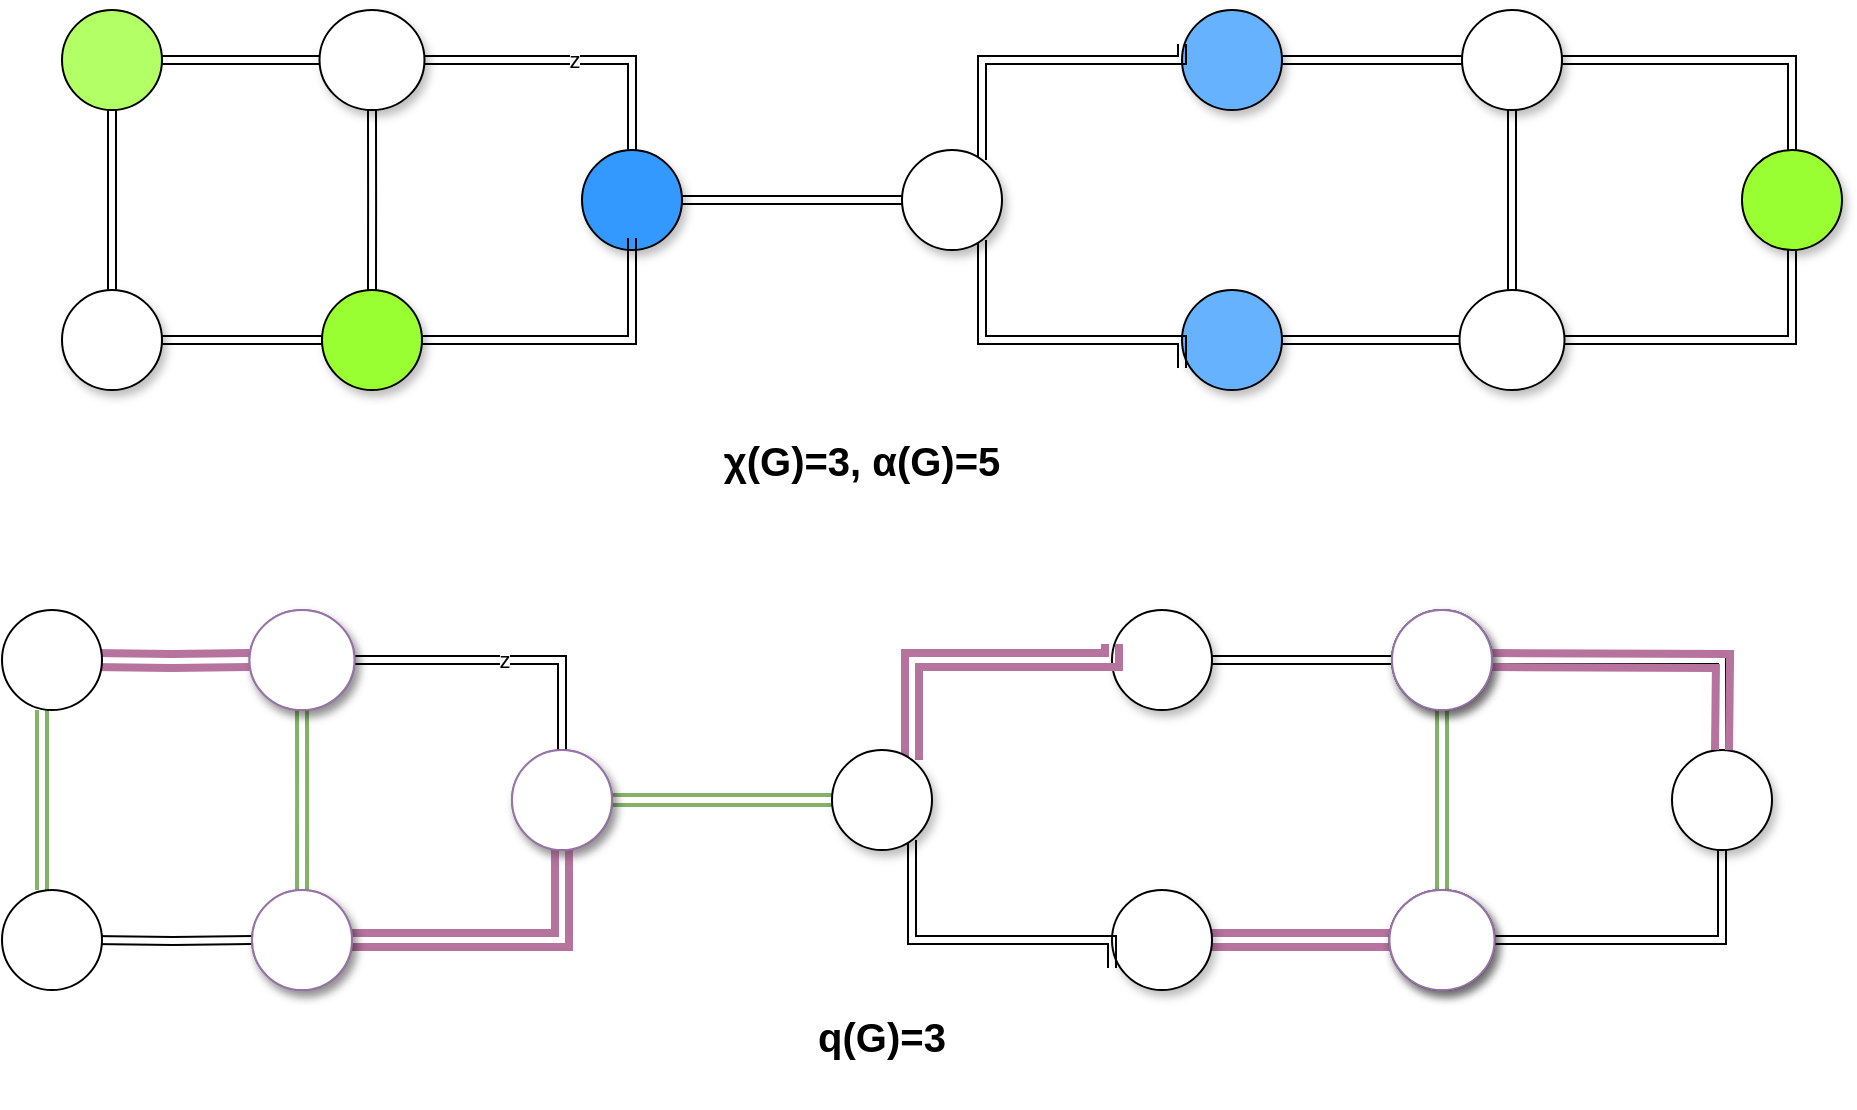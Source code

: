 <mxfile version="13.7.2" type="github">
  <diagram name="Page-1" id="42789a77-a242-8287-6e28-9cd8cfd52e62">
    <mxGraphModel dx="1102" dy="565" grid="1" gridSize="10" guides="1" tooltips="1" connect="1" arrows="1" fold="1" page="1" pageScale="1" pageWidth="1100" pageHeight="850" background="#ffffff" math="0" shadow="0">
      <root>
        <mxCell id="0" />
        <mxCell id="1" parent="0" />
        <mxCell id="tPTGTCL6nzF7ESYKubEv-29" style="edgeStyle=orthogonalEdgeStyle;shape=link;rounded=0;orthogonalLoop=1;jettySize=auto;html=1;" edge="1" parent="1" source="1ea317790d2ca983-1" target="1ea317790d2ca983-6">
          <mxGeometry relative="1" as="geometry" />
        </mxCell>
        <mxCell id="1ea317790d2ca983-1" value="" style="ellipse;whiteSpace=wrap;html=1;rounded=0;shadow=1;comic=0;labelBackgroundColor=none;strokeWidth=1;fontFamily=Verdana;fontSize=12;align=center;fillColor=#3399FF;" parent="1" vertex="1">
          <mxGeometry x="380" y="260" width="50" height="50" as="geometry" />
        </mxCell>
        <mxCell id="tPTGTCL6nzF7ESYKubEv-26" style="edgeStyle=orthogonalEdgeStyle;shape=link;rounded=0;orthogonalLoop=1;jettySize=auto;html=1;" edge="1" parent="1" source="1ea317790d2ca983-2" target="1ea317790d2ca983-7">
          <mxGeometry relative="1" as="geometry" />
        </mxCell>
        <mxCell id="tPTGTCL6nzF7ESYKubEv-27" value="z" style="edgeStyle=orthogonalEdgeStyle;shape=link;rounded=0;orthogonalLoop=1;jettySize=auto;html=1;" edge="1" parent="1" source="1ea317790d2ca983-2" target="1ea317790d2ca983-1">
          <mxGeometry relative="1" as="geometry" />
        </mxCell>
        <mxCell id="1ea317790d2ca983-2" value="" style="ellipse;whiteSpace=wrap;html=1;rounded=0;shadow=1;comic=0;labelBackgroundColor=none;strokeWidth=1;fontFamily=Verdana;fontSize=12;align=center;" parent="1" vertex="1">
          <mxGeometry x="248.75" y="190" width="52.5" height="50" as="geometry" />
        </mxCell>
        <mxCell id="tPTGTCL6nzF7ESYKubEv-35" style="edgeStyle=orthogonalEdgeStyle;shape=link;rounded=0;orthogonalLoop=1;jettySize=auto;html=1;" edge="1" parent="1" source="1ea317790d2ca983-3" target="1ea317790d2ca983-5">
          <mxGeometry relative="1" as="geometry" />
        </mxCell>
        <mxCell id="1ea317790d2ca983-3" value="" style="ellipse;whiteSpace=wrap;html=1;rounded=0;shadow=1;comic=0;labelBackgroundColor=none;strokeWidth=1;fontFamily=Verdana;fontSize=12;align=center;fillColor=#66B2FF;" parent="1" vertex="1">
          <mxGeometry x="680" y="190" width="50" height="50" as="geometry" />
        </mxCell>
        <mxCell id="tPTGTCL6nzF7ESYKubEv-36" style="edgeStyle=orthogonalEdgeStyle;shape=link;rounded=0;orthogonalLoop=1;jettySize=auto;html=1;" edge="1" parent="1" source="1ea317790d2ca983-4" target="1ea317790d2ca983-8">
          <mxGeometry relative="1" as="geometry" />
        </mxCell>
        <mxCell id="1ea317790d2ca983-4" value="" style="ellipse;whiteSpace=wrap;html=1;rounded=0;shadow=1;comic=0;labelBackgroundColor=none;strokeWidth=1;fontFamily=Verdana;fontSize=12;align=center;fillColor=#66B2FF;" parent="1" vertex="1">
          <mxGeometry x="680" y="330" width="50" height="50" as="geometry" />
        </mxCell>
        <mxCell id="tPTGTCL6nzF7ESYKubEv-38" style="edgeStyle=orthogonalEdgeStyle;shape=link;rounded=0;orthogonalLoop=1;jettySize=auto;html=1;" edge="1" parent="1" source="1ea317790d2ca983-5" target="1ea317790d2ca983-8">
          <mxGeometry relative="1" as="geometry" />
        </mxCell>
        <mxCell id="tPTGTCL6nzF7ESYKubEv-39" style="edgeStyle=orthogonalEdgeStyle;shape=link;rounded=0;orthogonalLoop=1;jettySize=auto;html=1;" edge="1" parent="1" source="1ea317790d2ca983-5" target="1ea317790d2ca983-11">
          <mxGeometry relative="1" as="geometry" />
        </mxCell>
        <mxCell id="1ea317790d2ca983-5" value="" style="ellipse;whiteSpace=wrap;html=1;rounded=0;shadow=1;comic=0;labelBackgroundColor=none;strokeWidth=1;fontFamily=Verdana;fontSize=12;align=center;" parent="1" vertex="1">
          <mxGeometry x="820" y="190" width="50" height="50" as="geometry" />
        </mxCell>
        <mxCell id="tPTGTCL6nzF7ESYKubEv-31" style="edgeStyle=orthogonalEdgeStyle;shape=link;rounded=0;orthogonalLoop=1;jettySize=auto;html=1;entryX=0;entryY=0.34;entryDx=0;entryDy=0;entryPerimeter=0;" edge="1" parent="1" source="1ea317790d2ca983-6" target="1ea317790d2ca983-3">
          <mxGeometry relative="1" as="geometry">
            <Array as="points">
              <mxPoint x="580" y="215" />
              <mxPoint x="680" y="215" />
            </Array>
          </mxGeometry>
        </mxCell>
        <mxCell id="tPTGTCL6nzF7ESYKubEv-33" style="edgeStyle=orthogonalEdgeStyle;shape=link;rounded=0;orthogonalLoop=1;jettySize=auto;html=1;entryX=0;entryY=0.78;entryDx=0;entryDy=0;entryPerimeter=0;" edge="1" parent="1" source="1ea317790d2ca983-6" target="1ea317790d2ca983-4">
          <mxGeometry relative="1" as="geometry">
            <Array as="points">
              <mxPoint x="580" y="355" />
              <mxPoint x="680" y="355" />
            </Array>
          </mxGeometry>
        </mxCell>
        <mxCell id="1ea317790d2ca983-6" value="" style="ellipse;whiteSpace=wrap;html=1;rounded=0;shadow=1;comic=0;labelBackgroundColor=none;strokeWidth=1;fontFamily=Verdana;fontSize=12;align=center;" parent="1" vertex="1">
          <mxGeometry x="540" y="260" width="50" height="50" as="geometry" />
        </mxCell>
        <mxCell id="tPTGTCL6nzF7ESYKubEv-28" style="edgeStyle=orthogonalEdgeStyle;shape=link;rounded=0;orthogonalLoop=1;jettySize=auto;html=1;" edge="1" parent="1" source="1ea317790d2ca983-7">
          <mxGeometry relative="1" as="geometry">
            <mxPoint x="405" y="304" as="targetPoint" />
            <Array as="points">
              <mxPoint x="405" y="355" />
            </Array>
          </mxGeometry>
        </mxCell>
        <mxCell id="1ea317790d2ca983-7" value="" style="ellipse;whiteSpace=wrap;html=1;rounded=0;shadow=1;comic=0;labelBackgroundColor=none;strokeWidth=1;fontFamily=Verdana;fontSize=12;align=center;fillColor=#99FF33;" parent="1" vertex="1">
          <mxGeometry x="250" y="330" width="50" height="50" as="geometry" />
        </mxCell>
        <mxCell id="tPTGTCL6nzF7ESYKubEv-40" style="edgeStyle=orthogonalEdgeStyle;shape=link;rounded=0;orthogonalLoop=1;jettySize=auto;html=1;entryX=0.5;entryY=1;entryDx=0;entryDy=0;" edge="1" parent="1" source="1ea317790d2ca983-8" target="1ea317790d2ca983-11">
          <mxGeometry relative="1" as="geometry" />
        </mxCell>
        <mxCell id="1ea317790d2ca983-8" value="" style="ellipse;whiteSpace=wrap;html=1;rounded=0;shadow=1;comic=0;labelBackgroundColor=none;strokeWidth=1;fontFamily=Verdana;fontSize=12;align=center;" parent="1" vertex="1">
          <mxGeometry x="818.75" y="330" width="52.5" height="50" as="geometry" />
        </mxCell>
        <mxCell id="tPTGTCL6nzF7ESYKubEv-25" style="edgeStyle=orthogonalEdgeStyle;shape=link;rounded=0;orthogonalLoop=1;jettySize=auto;html=1;" edge="1" parent="1" source="1ea317790d2ca983-10" target="1ea317790d2ca983-7">
          <mxGeometry relative="1" as="geometry" />
        </mxCell>
        <mxCell id="1ea317790d2ca983-10" value="" style="ellipse;whiteSpace=wrap;html=1;rounded=0;shadow=1;comic=0;labelBackgroundColor=none;strokeWidth=1;fontFamily=Verdana;fontSize=12;align=center;" parent="1" vertex="1">
          <mxGeometry x="120" y="330" width="50" height="50" as="geometry" />
        </mxCell>
        <mxCell id="1ea317790d2ca983-11" value="" style="ellipse;whiteSpace=wrap;html=1;rounded=0;shadow=1;comic=0;labelBackgroundColor=none;strokeWidth=1;fontFamily=Verdana;fontSize=12;align=center;fillColor=#99FF33;" parent="1" vertex="1">
          <mxGeometry x="960" y="260" width="50" height="50" as="geometry" />
        </mxCell>
        <mxCell id="tPTGTCL6nzF7ESYKubEv-23" style="edgeStyle=orthogonalEdgeStyle;shape=link;rounded=0;orthogonalLoop=1;jettySize=auto;html=1;" edge="1" parent="1" source="tPTGTCL6nzF7ESYKubEv-18" target="1ea317790d2ca983-10">
          <mxGeometry relative="1" as="geometry" />
        </mxCell>
        <mxCell id="tPTGTCL6nzF7ESYKubEv-24" style="edgeStyle=orthogonalEdgeStyle;shape=link;rounded=0;orthogonalLoop=1;jettySize=auto;html=1;" edge="1" parent="1" source="tPTGTCL6nzF7ESYKubEv-18" target="1ea317790d2ca983-2">
          <mxGeometry relative="1" as="geometry" />
        </mxCell>
        <mxCell id="tPTGTCL6nzF7ESYKubEv-18" value="" style="ellipse;whiteSpace=wrap;html=1;aspect=fixed;fillColor=#B3FF66;" vertex="1" parent="1">
          <mxGeometry x="120" y="190" width="50" height="50" as="geometry" />
        </mxCell>
        <mxCell id="tPTGTCL6nzF7ESYKubEv-41" value="&lt;b&gt;&lt;font style=&quot;font-size: 20px&quot;&gt;χ(G)=3,&amp;nbsp;&lt;/font&gt;&lt;/b&gt;&lt;span style=&quot;font-size: 20px&quot;&gt;&lt;b&gt;α(G)=5&lt;/b&gt;&lt;/span&gt;" style="text;html=1;strokeColor=none;fillColor=none;align=center;verticalAlign=middle;whiteSpace=wrap;rounded=0;" vertex="1" parent="1">
          <mxGeometry x="500" y="405" width="40" height="20" as="geometry" />
        </mxCell>
        <mxCell id="tPTGTCL6nzF7ESYKubEv-66" style="edgeStyle=orthogonalEdgeStyle;shape=link;rounded=0;orthogonalLoop=1;jettySize=auto;html=1;fillColor=#d5e8d4;strokeColor=#82b366;strokeWidth=2;" edge="1" parent="1" source="tPTGTCL6nzF7ESYKubEv-67" target="tPTGTCL6nzF7ESYKubEv-80">
          <mxGeometry relative="1" as="geometry" />
        </mxCell>
        <mxCell id="tPTGTCL6nzF7ESYKubEv-67" value="" style="ellipse;whiteSpace=wrap;html=1;rounded=0;shadow=1;comic=0;labelBackgroundColor=none;strokeWidth=1;fontFamily=Verdana;fontSize=12;align=center;fillColor=#e1d5e7;strokeColor=#9673a6;" vertex="1" parent="1">
          <mxGeometry x="345" y="560" width="50" height="50" as="geometry" />
        </mxCell>
        <mxCell id="tPTGTCL6nzF7ESYKubEv-68" style="edgeStyle=orthogonalEdgeStyle;shape=link;rounded=0;orthogonalLoop=1;jettySize=auto;html=1;fillColor=#d5e8d4;strokeColor=#82b366;strokeWidth=2;" edge="1" parent="1" source="tPTGTCL6nzF7ESYKubEv-70" target="tPTGTCL6nzF7ESYKubEv-82">
          <mxGeometry relative="1" as="geometry" />
        </mxCell>
        <mxCell id="tPTGTCL6nzF7ESYKubEv-69" value="z" style="edgeStyle=orthogonalEdgeStyle;shape=link;rounded=0;orthogonalLoop=1;jettySize=auto;html=1;" edge="1" parent="1" source="tPTGTCL6nzF7ESYKubEv-70" target="tPTGTCL6nzF7ESYKubEv-67">
          <mxGeometry relative="1" as="geometry" />
        </mxCell>
        <mxCell id="tPTGTCL6nzF7ESYKubEv-70" value="" style="ellipse;whiteSpace=wrap;html=1;rounded=0;shadow=1;comic=0;labelBackgroundColor=none;strokeWidth=1;fontFamily=Verdana;fontSize=12;align=center;fillColor=#e1d5e7;strokeColor=#9673a6;" vertex="1" parent="1">
          <mxGeometry x="213.75" y="490" width="52.5" height="50" as="geometry" />
        </mxCell>
        <mxCell id="tPTGTCL6nzF7ESYKubEv-71" style="edgeStyle=orthogonalEdgeStyle;shape=link;rounded=0;orthogonalLoop=1;jettySize=auto;html=1;" edge="1" parent="1" source="tPTGTCL6nzF7ESYKubEv-72" target="tPTGTCL6nzF7ESYKubEv-77">
          <mxGeometry relative="1" as="geometry" />
        </mxCell>
        <mxCell id="tPTGTCL6nzF7ESYKubEv-72" value="" style="ellipse;whiteSpace=wrap;html=1;rounded=0;shadow=1;comic=0;labelBackgroundColor=none;strokeWidth=1;fontFamily=Verdana;fontSize=12;align=center;" vertex="1" parent="1">
          <mxGeometry x="645" y="490" width="50" height="50" as="geometry" />
        </mxCell>
        <mxCell id="tPTGTCL6nzF7ESYKubEv-73" style="edgeStyle=orthogonalEdgeStyle;shape=link;rounded=0;orthogonalLoop=1;jettySize=auto;html=1;fillColor=#e1d5e7;strokeColor=#B5739D;strokeWidth=4;" edge="1" parent="1" source="tPTGTCL6nzF7ESYKubEv-74" target="tPTGTCL6nzF7ESYKubEv-84">
          <mxGeometry relative="1" as="geometry" />
        </mxCell>
        <mxCell id="tPTGTCL6nzF7ESYKubEv-74" value="" style="ellipse;whiteSpace=wrap;html=1;rounded=0;shadow=1;comic=0;labelBackgroundColor=none;strokeWidth=1;fontFamily=Verdana;fontSize=12;align=center;" vertex="1" parent="1">
          <mxGeometry x="645" y="630" width="50" height="50" as="geometry" />
        </mxCell>
        <mxCell id="tPTGTCL6nzF7ESYKubEv-75" style="edgeStyle=orthogonalEdgeStyle;shape=link;rounded=0;orthogonalLoop=1;jettySize=auto;html=1;fillColor=#d5e8d4;strokeColor=#82b366;strokeWidth=2;" edge="1" parent="1" source="tPTGTCL6nzF7ESYKubEv-77" target="tPTGTCL6nzF7ESYKubEv-84">
          <mxGeometry relative="1" as="geometry" />
        </mxCell>
        <mxCell id="tPTGTCL6nzF7ESYKubEv-76" style="edgeStyle=orthogonalEdgeStyle;shape=link;rounded=0;orthogonalLoop=1;jettySize=auto;html=1;" edge="1" parent="1" source="tPTGTCL6nzF7ESYKubEv-77" target="tPTGTCL6nzF7ESYKubEv-86">
          <mxGeometry relative="1" as="geometry" />
        </mxCell>
        <mxCell id="tPTGTCL6nzF7ESYKubEv-77" value="" style="ellipse;whiteSpace=wrap;html=1;rounded=0;shadow=1;comic=0;labelBackgroundColor=none;strokeWidth=1;fontFamily=Verdana;fontSize=12;align=center;" vertex="1" parent="1">
          <mxGeometry x="785" y="490" width="50" height="50" as="geometry" />
        </mxCell>
        <mxCell id="tPTGTCL6nzF7ESYKubEv-78" style="edgeStyle=orthogonalEdgeStyle;shape=link;rounded=0;orthogonalLoop=1;jettySize=auto;html=1;entryX=0;entryY=0.34;entryDx=0;entryDy=0;entryPerimeter=0;fillColor=#e1d5e7;strokeColor=#B5739D;strokeWidth=4;" edge="1" parent="1" source="tPTGTCL6nzF7ESYKubEv-80" target="tPTGTCL6nzF7ESYKubEv-72">
          <mxGeometry relative="1" as="geometry">
            <Array as="points">
              <mxPoint x="545" y="515" />
              <mxPoint x="645" y="515" />
            </Array>
          </mxGeometry>
        </mxCell>
        <mxCell id="tPTGTCL6nzF7ESYKubEv-79" style="edgeStyle=orthogonalEdgeStyle;shape=link;rounded=0;orthogonalLoop=1;jettySize=auto;html=1;entryX=0;entryY=0.78;entryDx=0;entryDy=0;entryPerimeter=0;" edge="1" parent="1" source="tPTGTCL6nzF7ESYKubEv-80" target="tPTGTCL6nzF7ESYKubEv-74">
          <mxGeometry relative="1" as="geometry">
            <Array as="points">
              <mxPoint x="545" y="655" />
              <mxPoint x="645" y="655" />
            </Array>
          </mxGeometry>
        </mxCell>
        <mxCell id="tPTGTCL6nzF7ESYKubEv-80" value="" style="ellipse;whiteSpace=wrap;html=1;rounded=0;shadow=1;comic=0;labelBackgroundColor=none;strokeWidth=1;fontFamily=Verdana;fontSize=12;align=center;" vertex="1" parent="1">
          <mxGeometry x="505" y="560" width="50" height="50" as="geometry" />
        </mxCell>
        <mxCell id="tPTGTCL6nzF7ESYKubEv-81" style="edgeStyle=orthogonalEdgeStyle;shape=link;rounded=0;orthogonalLoop=1;jettySize=auto;html=1;fillColor=#e1d5e7;strokeColor=#B5739D;strokeWidth=4;" edge="1" parent="1" source="tPTGTCL6nzF7ESYKubEv-82">
          <mxGeometry relative="1" as="geometry">
            <mxPoint x="370" y="604" as="targetPoint" />
            <Array as="points">
              <mxPoint x="370" y="655" />
            </Array>
          </mxGeometry>
        </mxCell>
        <mxCell id="tPTGTCL6nzF7ESYKubEv-82" value="" style="ellipse;whiteSpace=wrap;html=1;rounded=0;shadow=1;comic=0;labelBackgroundColor=none;strokeWidth=1;fontFamily=Verdana;fontSize=12;align=center;fillColor=#e1d5e7;strokeColor=#9673a6;" vertex="1" parent="1">
          <mxGeometry x="215" y="630" width="50" height="50" as="geometry" />
        </mxCell>
        <mxCell id="tPTGTCL6nzF7ESYKubEv-83" style="edgeStyle=orthogonalEdgeStyle;shape=link;rounded=0;orthogonalLoop=1;jettySize=auto;html=1;entryX=0.5;entryY=1;entryDx=0;entryDy=0;" edge="1" parent="1" source="tPTGTCL6nzF7ESYKubEv-84" target="tPTGTCL6nzF7ESYKubEv-86">
          <mxGeometry relative="1" as="geometry" />
        </mxCell>
        <mxCell id="tPTGTCL6nzF7ESYKubEv-84" value="" style="ellipse;whiteSpace=wrap;html=1;rounded=0;shadow=1;comic=0;labelBackgroundColor=none;strokeWidth=1;fontFamily=Verdana;fontSize=12;align=center;" vertex="1" parent="1">
          <mxGeometry x="783.75" y="630" width="52.5" height="50" as="geometry" />
        </mxCell>
        <mxCell id="tPTGTCL6nzF7ESYKubEv-85" style="edgeStyle=orthogonalEdgeStyle;shape=link;rounded=0;orthogonalLoop=1;jettySize=auto;html=1;" edge="1" parent="1" target="tPTGTCL6nzF7ESYKubEv-82">
          <mxGeometry relative="1" as="geometry">
            <mxPoint x="135" y="655" as="sourcePoint" />
          </mxGeometry>
        </mxCell>
        <mxCell id="tPTGTCL6nzF7ESYKubEv-86" value="" style="ellipse;whiteSpace=wrap;html=1;rounded=0;shadow=1;comic=0;labelBackgroundColor=none;strokeWidth=1;fontFamily=Verdana;fontSize=12;align=center;" vertex="1" parent="1">
          <mxGeometry x="925" y="560" width="50" height="50" as="geometry" />
        </mxCell>
        <mxCell id="tPTGTCL6nzF7ESYKubEv-87" style="edgeStyle=orthogonalEdgeStyle;shape=link;rounded=0;orthogonalLoop=1;jettySize=auto;html=1;fillColor=#d5e8d4;strokeColor=#82b366;strokeWidth=2;" edge="1" parent="1">
          <mxGeometry relative="1" as="geometry">
            <mxPoint x="110" y="540" as="sourcePoint" />
            <mxPoint x="110" y="630" as="targetPoint" />
          </mxGeometry>
        </mxCell>
        <mxCell id="tPTGTCL6nzF7ESYKubEv-88" style="edgeStyle=orthogonalEdgeStyle;shape=link;rounded=0;orthogonalLoop=1;jettySize=auto;html=1;fillColor=#e1d5e7;strokeColor=#B5739D;strokeWidth=4;" edge="1" parent="1" target="tPTGTCL6nzF7ESYKubEv-70">
          <mxGeometry relative="1" as="geometry">
            <mxPoint x="135" y="515" as="sourcePoint" />
          </mxGeometry>
        </mxCell>
        <mxCell id="tPTGTCL6nzF7ESYKubEv-89" value="&lt;font&gt;&lt;b style=&quot;font-size: 20px&quot;&gt;q(G)=3&lt;br&gt;&lt;br&gt;&lt;/b&gt;&lt;/font&gt;" style="text;html=1;strokeColor=none;fillColor=none;align=center;verticalAlign=middle;whiteSpace=wrap;rounded=0;" vertex="1" parent="1">
          <mxGeometry x="440" y="705" width="180" height="20" as="geometry" />
        </mxCell>
        <mxCell id="tPTGTCL6nzF7ESYKubEv-90" value="" style="ellipse;whiteSpace=wrap;html=1;aspect=fixed;" vertex="1" parent="1">
          <mxGeometry x="90" y="490" width="50" height="50" as="geometry" />
        </mxCell>
        <mxCell id="tPTGTCL6nzF7ESYKubEv-91" value="" style="ellipse;whiteSpace=wrap;html=1;aspect=fixed;fillColor=#FFFFFF;" vertex="1" parent="1">
          <mxGeometry x="90" y="630" width="50" height="50" as="geometry" />
        </mxCell>
        <mxCell id="tPTGTCL6nzF7ESYKubEv-92" style="edgeStyle=orthogonalEdgeStyle;shape=link;rounded=0;orthogonalLoop=1;jettySize=auto;html=1;fillColor=#e1d5e7;strokeColor=#B5739D;strokeWidth=4;" edge="1" parent="1">
          <mxGeometry relative="1" as="geometry">
            <mxPoint x="835" y="515" as="sourcePoint" />
            <mxPoint x="950" y="560" as="targetPoint" />
          </mxGeometry>
        </mxCell>
        <mxCell id="tPTGTCL6nzF7ESYKubEv-93" value="" style="ellipse;whiteSpace=wrap;html=1;rounded=0;shadow=1;comic=0;labelBackgroundColor=none;strokeWidth=1;fontFamily=Verdana;fontSize=12;align=center;fillColor=#e1d5e7;strokeColor=#9673a6;" vertex="1" parent="1">
          <mxGeometry x="785" y="490" width="50" height="50" as="geometry" />
        </mxCell>
        <mxCell id="tPTGTCL6nzF7ESYKubEv-94" value="" style="ellipse;whiteSpace=wrap;html=1;rounded=0;shadow=1;comic=0;labelBackgroundColor=none;strokeWidth=1;fontFamily=Verdana;fontSize=12;align=center;fillColor=#e1d5e7;strokeColor=#9673a6;" vertex="1" parent="1">
          <mxGeometry x="783.75" y="630" width="52.5" height="50" as="geometry" />
        </mxCell>
        <mxCell id="tPTGTCL6nzF7ESYKubEv-95" value="" style="ellipse;whiteSpace=wrap;html=1;rounded=0;shadow=1;comic=0;labelBackgroundColor=none;strokeWidth=1;fontFamily=Verdana;fontSize=12;align=center;strokeColor=#9673a6;fillColor=#FFFFFF;" vertex="1" parent="1">
          <mxGeometry x="213.75" y="490" width="52.5" height="50" as="geometry" />
        </mxCell>
        <mxCell id="tPTGTCL6nzF7ESYKubEv-96" value="" style="ellipse;whiteSpace=wrap;html=1;rounded=0;shadow=1;comic=0;labelBackgroundColor=none;strokeWidth=1;fontFamily=Verdana;fontSize=12;align=center;strokeColor=#9673a6;fillColor=#FFFFFF;" vertex="1" parent="1">
          <mxGeometry x="215" y="630" width="50" height="50" as="geometry" />
        </mxCell>
        <mxCell id="tPTGTCL6nzF7ESYKubEv-97" value="" style="ellipse;whiteSpace=wrap;html=1;rounded=0;shadow=1;comic=0;labelBackgroundColor=none;strokeWidth=1;fontFamily=Verdana;fontSize=12;align=center;strokeColor=#9673a6;fillColor=#FFFFFF;" vertex="1" parent="1">
          <mxGeometry x="345" y="560" width="50" height="50" as="geometry" />
        </mxCell>
        <mxCell id="tPTGTCL6nzF7ESYKubEv-98" value="" style="ellipse;whiteSpace=wrap;html=1;rounded=0;shadow=1;comic=0;labelBackgroundColor=none;strokeWidth=1;fontFamily=Verdana;fontSize=12;align=center;strokeColor=#9673a6;fillColor=#FFFFFF;" vertex="1" parent="1">
          <mxGeometry x="785" y="490" width="50" height="50" as="geometry" />
        </mxCell>
        <mxCell id="tPTGTCL6nzF7ESYKubEv-99" value="" style="ellipse;whiteSpace=wrap;html=1;rounded=0;shadow=1;comic=0;labelBackgroundColor=none;strokeWidth=1;fontFamily=Verdana;fontSize=12;align=center;strokeColor=#9673a6;fillColor=#FFFFFF;" vertex="1" parent="1">
          <mxGeometry x="783.75" y="630" width="52.5" height="50" as="geometry" />
        </mxCell>
      </root>
    </mxGraphModel>
  </diagram>
</mxfile>
